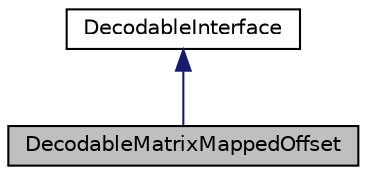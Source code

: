 digraph "DecodableMatrixMappedOffset"
{
  edge [fontname="Helvetica",fontsize="10",labelfontname="Helvetica",labelfontsize="10"];
  node [fontname="Helvetica",fontsize="10",shape=record];
  Node0 [label="DecodableMatrixMappedOffset",height=0.2,width=0.4,color="black", fillcolor="grey75", style="filled", fontcolor="black"];
  Node1 -> Node0 [dir="back",color="midnightblue",fontsize="10",style="solid",fontname="Helvetica"];
  Node1 [label="DecodableInterface",height=0.2,width=0.4,color="black", fillcolor="white", style="filled",URL="$classkaldi_1_1DecodableInterface.html",tooltip="DecodableInterface provides a link between the (acoustic-modeling and feature-processing) code and th..."];
}
